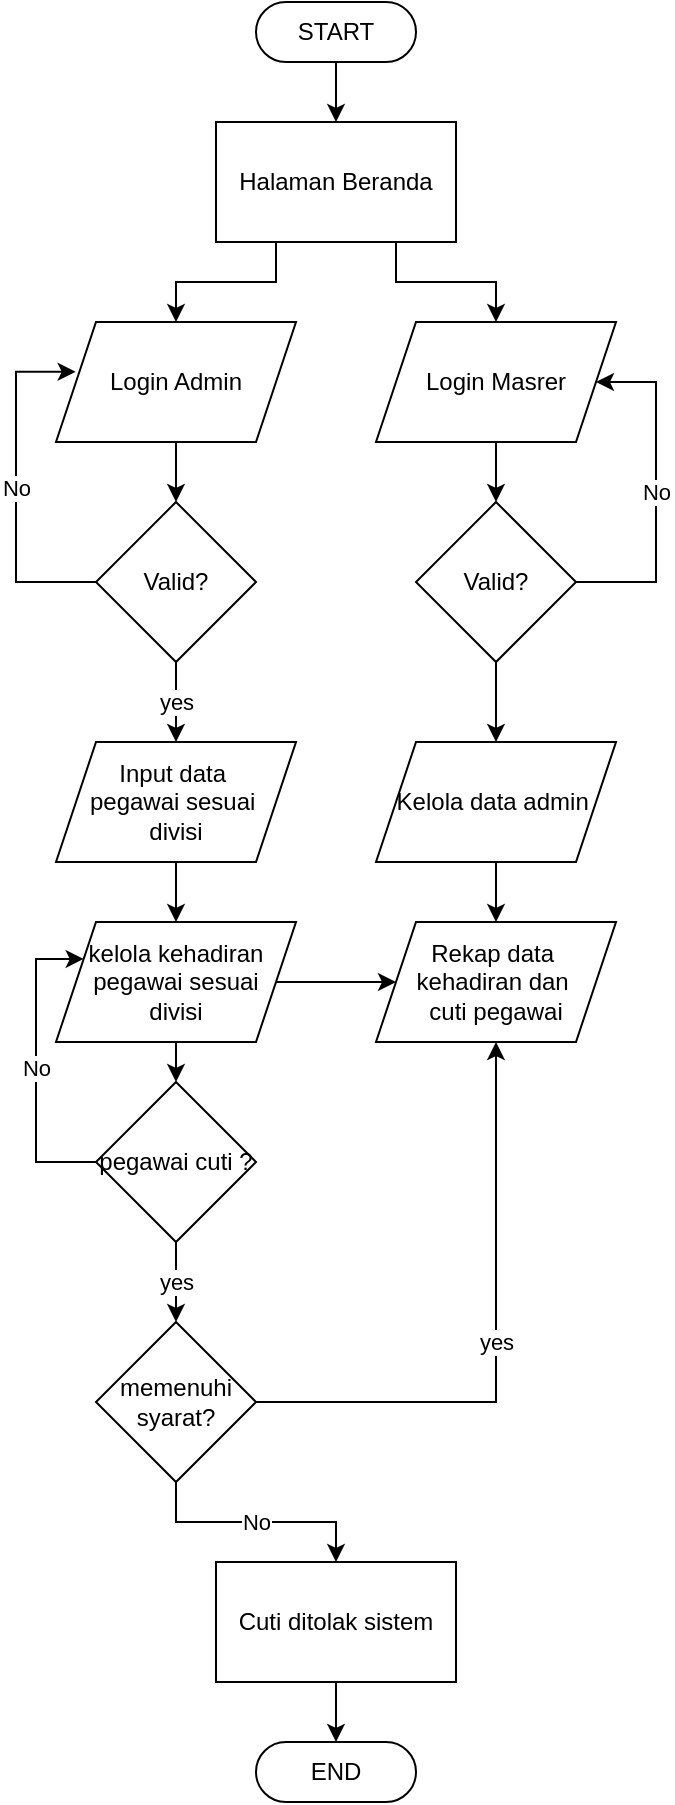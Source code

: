 <mxfile version="25.0.1">
  <diagram id="F4zwnKMqn-j9YxnPyvpg" name="Flowchart">
    <mxGraphModel dx="743" dy="1608" grid="1" gridSize="10" guides="1" tooltips="1" connect="1" arrows="1" fold="1" page="1" pageScale="1" pageWidth="827" pageHeight="1169" math="0" shadow="0">
      <root>
        <mxCell id="0" />
        <mxCell id="1" parent="0" />
        <mxCell id="65TMesVieKAyi9yM-znO-7" style="edgeStyle=orthogonalEdgeStyle;rounded=0;orthogonalLoop=1;jettySize=auto;html=1;exitX=0.5;exitY=0.5;exitDx=0;exitDy=15;exitPerimeter=0;entryX=0.5;entryY=0;entryDx=0;entryDy=0;" edge="1" parent="1" source="65TMesVieKAyi9yM-znO-1" target="65TMesVieKAyi9yM-znO-2">
          <mxGeometry relative="1" as="geometry" />
        </mxCell>
        <mxCell id="65TMesVieKAyi9yM-znO-1" value="START" style="html=1;dashed=0;whiteSpace=wrap;shape=mxgraph.dfd.start" vertex="1" parent="1">
          <mxGeometry x="374" y="-1035" width="80" height="30" as="geometry" />
        </mxCell>
        <mxCell id="81mDOd9npZvfCQz00hvp-1" style="edgeStyle=orthogonalEdgeStyle;rounded=0;orthogonalLoop=1;jettySize=auto;html=1;exitX=0.25;exitY=1;exitDx=0;exitDy=0;entryX=0.5;entryY=0;entryDx=0;entryDy=0;" edge="1" parent="1" source="65TMesVieKAyi9yM-znO-2" target="NmAw_C7g1YqBySzEYrwI-11">
          <mxGeometry relative="1" as="geometry" />
        </mxCell>
        <mxCell id="81mDOd9npZvfCQz00hvp-2" style="edgeStyle=orthogonalEdgeStyle;rounded=0;orthogonalLoop=1;jettySize=auto;html=1;exitX=0.75;exitY=1;exitDx=0;exitDy=0;entryX=0.5;entryY=0;entryDx=0;entryDy=0;" edge="1" parent="1" source="65TMesVieKAyi9yM-znO-2" target="NmAw_C7g1YqBySzEYrwI-2">
          <mxGeometry relative="1" as="geometry" />
        </mxCell>
        <mxCell id="65TMesVieKAyi9yM-znO-2" value="Halaman Beranda" style="rounded=0;whiteSpace=wrap;html=1;" vertex="1" parent="1">
          <mxGeometry x="354" y="-975" width="120" height="60" as="geometry" />
        </mxCell>
        <mxCell id="NmAw_C7g1YqBySzEYrwI-24" style="edgeStyle=orthogonalEdgeStyle;rounded=0;orthogonalLoop=1;jettySize=auto;html=1;exitX=0.5;exitY=1;exitDx=0;exitDy=0;entryX=0.5;entryY=0;entryDx=0;entryDy=0;" edge="1" parent="1" source="65TMesVieKAyi9yM-znO-18" target="NmAw_C7g1YqBySzEYrwI-23">
          <mxGeometry relative="1" as="geometry" />
        </mxCell>
        <mxCell id="65TMesVieKAyi9yM-znO-18" value="Input data&amp;nbsp;&lt;div&gt;pegawai sesuai&amp;nbsp;&lt;/div&gt;&lt;div&gt;divisi&lt;/div&gt;" style="shape=parallelogram;perimeter=parallelogramPerimeter;whiteSpace=wrap;html=1;fixedSize=1;" vertex="1" parent="1">
          <mxGeometry x="274" y="-665" width="120" height="60" as="geometry" />
        </mxCell>
        <mxCell id="NmAw_C7g1YqBySzEYrwI-17" style="edgeStyle=orthogonalEdgeStyle;rounded=0;orthogonalLoop=1;jettySize=auto;html=1;exitX=0.5;exitY=1;exitDx=0;exitDy=0;entryX=0.5;entryY=0;entryDx=0;entryDy=0;" edge="1" parent="1" source="NmAw_C7g1YqBySzEYrwI-2" target="NmAw_C7g1YqBySzEYrwI-16">
          <mxGeometry relative="1" as="geometry" />
        </mxCell>
        <mxCell id="NmAw_C7g1YqBySzEYrwI-2" value="Login Masrer" style="shape=parallelogram;perimeter=parallelogramPerimeter;whiteSpace=wrap;html=1;fixedSize=1;" vertex="1" parent="1">
          <mxGeometry x="434" y="-875" width="120" height="60" as="geometry" />
        </mxCell>
        <mxCell id="NmAw_C7g1YqBySzEYrwI-14" value="No" style="edgeStyle=orthogonalEdgeStyle;rounded=0;orthogonalLoop=1;jettySize=auto;html=1;exitX=0;exitY=0.5;exitDx=0;exitDy=0;entryX=0.082;entryY=0.415;entryDx=0;entryDy=0;entryPerimeter=0;" edge="1" parent="1" source="NmAw_C7g1YqBySzEYrwI-6" target="NmAw_C7g1YqBySzEYrwI-11">
          <mxGeometry relative="1" as="geometry">
            <Array as="points">
              <mxPoint x="254" y="-745" />
              <mxPoint x="254" y="-850" />
            </Array>
          </mxGeometry>
        </mxCell>
        <mxCell id="NmAw_C7g1YqBySzEYrwI-15" value="yes" style="edgeStyle=orthogonalEdgeStyle;rounded=0;orthogonalLoop=1;jettySize=auto;html=1;exitX=0.5;exitY=1;exitDx=0;exitDy=0;entryX=0.5;entryY=0;entryDx=0;entryDy=0;" edge="1" parent="1" source="NmAw_C7g1YqBySzEYrwI-6" target="65TMesVieKAyi9yM-znO-18">
          <mxGeometry relative="1" as="geometry">
            <mxPoint x="334" y="-665" as="targetPoint" />
          </mxGeometry>
        </mxCell>
        <mxCell id="NmAw_C7g1YqBySzEYrwI-6" value="Valid?" style="rhombus;whiteSpace=wrap;html=1;" vertex="1" parent="1">
          <mxGeometry x="294" y="-785" width="80" height="80" as="geometry" />
        </mxCell>
        <mxCell id="NmAw_C7g1YqBySzEYrwI-13" style="edgeStyle=orthogonalEdgeStyle;rounded=0;orthogonalLoop=1;jettySize=auto;html=1;exitX=0.5;exitY=1;exitDx=0;exitDy=0;entryX=0.5;entryY=0;entryDx=0;entryDy=0;" edge="1" parent="1" source="NmAw_C7g1YqBySzEYrwI-11" target="NmAw_C7g1YqBySzEYrwI-6">
          <mxGeometry relative="1" as="geometry" />
        </mxCell>
        <mxCell id="NmAw_C7g1YqBySzEYrwI-11" value="Login Admin" style="shape=parallelogram;perimeter=parallelogramPerimeter;whiteSpace=wrap;html=1;fixedSize=1;" vertex="1" parent="1">
          <mxGeometry x="274" y="-875" width="120" height="60" as="geometry" />
        </mxCell>
        <mxCell id="NmAw_C7g1YqBySzEYrwI-18" value="No" style="edgeStyle=orthogonalEdgeStyle;rounded=0;orthogonalLoop=1;jettySize=auto;html=1;exitX=1;exitY=0.5;exitDx=0;exitDy=0;entryX=1;entryY=0.5;entryDx=0;entryDy=0;" edge="1" parent="1" source="NmAw_C7g1YqBySzEYrwI-16" target="NmAw_C7g1YqBySzEYrwI-2">
          <mxGeometry relative="1" as="geometry">
            <mxPoint x="554.0" y="-935" as="targetPoint" />
            <Array as="points">
              <mxPoint x="574" y="-745" />
              <mxPoint x="574" y="-845" />
            </Array>
          </mxGeometry>
        </mxCell>
        <mxCell id="NmAw_C7g1YqBySzEYrwI-20" style="edgeStyle=orthogonalEdgeStyle;rounded=0;orthogonalLoop=1;jettySize=auto;html=1;exitX=0.5;exitY=1;exitDx=0;exitDy=0;entryX=0.5;entryY=0;entryDx=0;entryDy=0;" edge="1" parent="1" source="NmAw_C7g1YqBySzEYrwI-16" target="NmAw_C7g1YqBySzEYrwI-21">
          <mxGeometry relative="1" as="geometry">
            <mxPoint x="494" y="-665.0" as="targetPoint" />
          </mxGeometry>
        </mxCell>
        <mxCell id="NmAw_C7g1YqBySzEYrwI-16" value="Valid?" style="rhombus;whiteSpace=wrap;html=1;" vertex="1" parent="1">
          <mxGeometry x="454" y="-785" width="80" height="80" as="geometry" />
        </mxCell>
        <mxCell id="NmAw_C7g1YqBySzEYrwI-32" style="edgeStyle=orthogonalEdgeStyle;rounded=0;orthogonalLoop=1;jettySize=auto;html=1;exitX=0.5;exitY=1;exitDx=0;exitDy=0;entryX=0.5;entryY=0;entryDx=0;entryDy=0;" edge="1" parent="1" source="NmAw_C7g1YqBySzEYrwI-21" target="NmAw_C7g1YqBySzEYrwI-30">
          <mxGeometry relative="1" as="geometry" />
        </mxCell>
        <mxCell id="NmAw_C7g1YqBySzEYrwI-21" value="Kelola data admin&amp;nbsp;" style="shape=parallelogram;perimeter=parallelogramPerimeter;whiteSpace=wrap;html=1;fixedSize=1;" vertex="1" parent="1">
          <mxGeometry x="434" y="-665" width="120" height="60" as="geometry" />
        </mxCell>
        <mxCell id="NmAw_C7g1YqBySzEYrwI-26" style="edgeStyle=orthogonalEdgeStyle;rounded=0;orthogonalLoop=1;jettySize=auto;html=1;exitX=0.5;exitY=1;exitDx=0;exitDy=0;entryX=0.5;entryY=0;entryDx=0;entryDy=0;" edge="1" parent="1" source="NmAw_C7g1YqBySzEYrwI-23" target="NmAw_C7g1YqBySzEYrwI-25">
          <mxGeometry relative="1" as="geometry" />
        </mxCell>
        <mxCell id="NmAw_C7g1YqBySzEYrwI-31" style="edgeStyle=orthogonalEdgeStyle;rounded=0;orthogonalLoop=1;jettySize=auto;html=1;exitX=1;exitY=0.5;exitDx=0;exitDy=0;entryX=0;entryY=0.5;entryDx=0;entryDy=0;" edge="1" parent="1" source="NmAw_C7g1YqBySzEYrwI-23" target="NmAw_C7g1YqBySzEYrwI-30">
          <mxGeometry relative="1" as="geometry" />
        </mxCell>
        <mxCell id="NmAw_C7g1YqBySzEYrwI-23" value="kelola kehadiran&lt;div&gt;pegawai sesuai&lt;/div&gt;&lt;div&gt;divisi&lt;/div&gt;" style="shape=parallelogram;perimeter=parallelogramPerimeter;whiteSpace=wrap;html=1;fixedSize=1;" vertex="1" parent="1">
          <mxGeometry x="274" y="-575" width="120" height="60" as="geometry" />
        </mxCell>
        <mxCell id="NmAw_C7g1YqBySzEYrwI-29" value="No" style="edgeStyle=orthogonalEdgeStyle;rounded=0;orthogonalLoop=1;jettySize=auto;html=1;exitX=0;exitY=0.5;exitDx=0;exitDy=0;entryX=0;entryY=0.25;entryDx=0;entryDy=0;" edge="1" parent="1" source="NmAw_C7g1YqBySzEYrwI-25" target="NmAw_C7g1YqBySzEYrwI-23">
          <mxGeometry relative="1" as="geometry">
            <Array as="points">
              <mxPoint x="264" y="-455" />
              <mxPoint x="264" y="-556" />
            </Array>
          </mxGeometry>
        </mxCell>
        <mxCell id="NmAw_C7g1YqBySzEYrwI-35" value="yes" style="edgeStyle=orthogonalEdgeStyle;rounded=0;orthogonalLoop=1;jettySize=auto;html=1;exitX=0.5;exitY=1;exitDx=0;exitDy=0;entryX=0.5;entryY=0;entryDx=0;entryDy=0;" edge="1" parent="1" source="NmAw_C7g1YqBySzEYrwI-25" target="NmAw_C7g1YqBySzEYrwI-34">
          <mxGeometry relative="1" as="geometry" />
        </mxCell>
        <mxCell id="NmAw_C7g1YqBySzEYrwI-25" value="pegawai cuti ?" style="rhombus;whiteSpace=wrap;html=1;" vertex="1" parent="1">
          <mxGeometry x="294" y="-495" width="80" height="80" as="geometry" />
        </mxCell>
        <mxCell id="NmAw_C7g1YqBySzEYrwI-30" value="Rekap data&amp;nbsp;&lt;div&gt;kehadiran dan&amp;nbsp;&lt;/div&gt;&lt;div&gt;cuti&amp;nbsp;&lt;span style=&quot;background-color: initial;&quot;&gt;pegawai&lt;/span&gt;&lt;/div&gt;" style="shape=parallelogram;perimeter=parallelogramPerimeter;whiteSpace=wrap;html=1;fixedSize=1;" vertex="1" parent="1">
          <mxGeometry x="434" y="-575" width="120" height="60" as="geometry" />
        </mxCell>
        <mxCell id="NmAw_C7g1YqBySzEYrwI-39" value="yes" style="edgeStyle=orthogonalEdgeStyle;rounded=0;orthogonalLoop=1;jettySize=auto;html=1;exitX=1;exitY=0.5;exitDx=0;exitDy=0;entryX=0.5;entryY=1;entryDx=0;entryDy=0;" edge="1" parent="1" source="NmAw_C7g1YqBySzEYrwI-34" target="NmAw_C7g1YqBySzEYrwI-30">
          <mxGeometry relative="1" as="geometry" />
        </mxCell>
        <mxCell id="NmAw_C7g1YqBySzEYrwI-41" value="No" style="edgeStyle=orthogonalEdgeStyle;rounded=0;orthogonalLoop=1;jettySize=auto;html=1;exitX=0.5;exitY=1;exitDx=0;exitDy=0;entryX=0.5;entryY=0;entryDx=0;entryDy=0;" edge="1" parent="1" source="NmAw_C7g1YqBySzEYrwI-34" target="NmAw_C7g1YqBySzEYrwI-36">
          <mxGeometry relative="1" as="geometry" />
        </mxCell>
        <mxCell id="NmAw_C7g1YqBySzEYrwI-34" value="memenuhi&lt;div&gt;syarat?&lt;/div&gt;" style="rhombus;whiteSpace=wrap;html=1;" vertex="1" parent="1">
          <mxGeometry x="294" y="-375" width="80" height="80" as="geometry" />
        </mxCell>
        <mxCell id="NmAw_C7g1YqBySzEYrwI-36" value="Cuti ditolak sistem" style="rounded=0;whiteSpace=wrap;html=1;" vertex="1" parent="1">
          <mxGeometry x="354" y="-255" width="120" height="60" as="geometry" />
        </mxCell>
        <mxCell id="NmAw_C7g1YqBySzEYrwI-42" value="END" style="html=1;dashed=0;whiteSpace=wrap;shape=mxgraph.dfd.start" vertex="1" parent="1">
          <mxGeometry x="374" y="-165" width="80" height="30" as="geometry" />
        </mxCell>
        <mxCell id="NmAw_C7g1YqBySzEYrwI-43" style="edgeStyle=orthogonalEdgeStyle;rounded=0;orthogonalLoop=1;jettySize=auto;html=1;exitX=0.5;exitY=1;exitDx=0;exitDy=0;entryX=0.5;entryY=0.5;entryDx=0;entryDy=-15;entryPerimeter=0;" edge="1" parent="1" source="NmAw_C7g1YqBySzEYrwI-36" target="NmAw_C7g1YqBySzEYrwI-42">
          <mxGeometry relative="1" as="geometry" />
        </mxCell>
      </root>
    </mxGraphModel>
  </diagram>
</mxfile>
